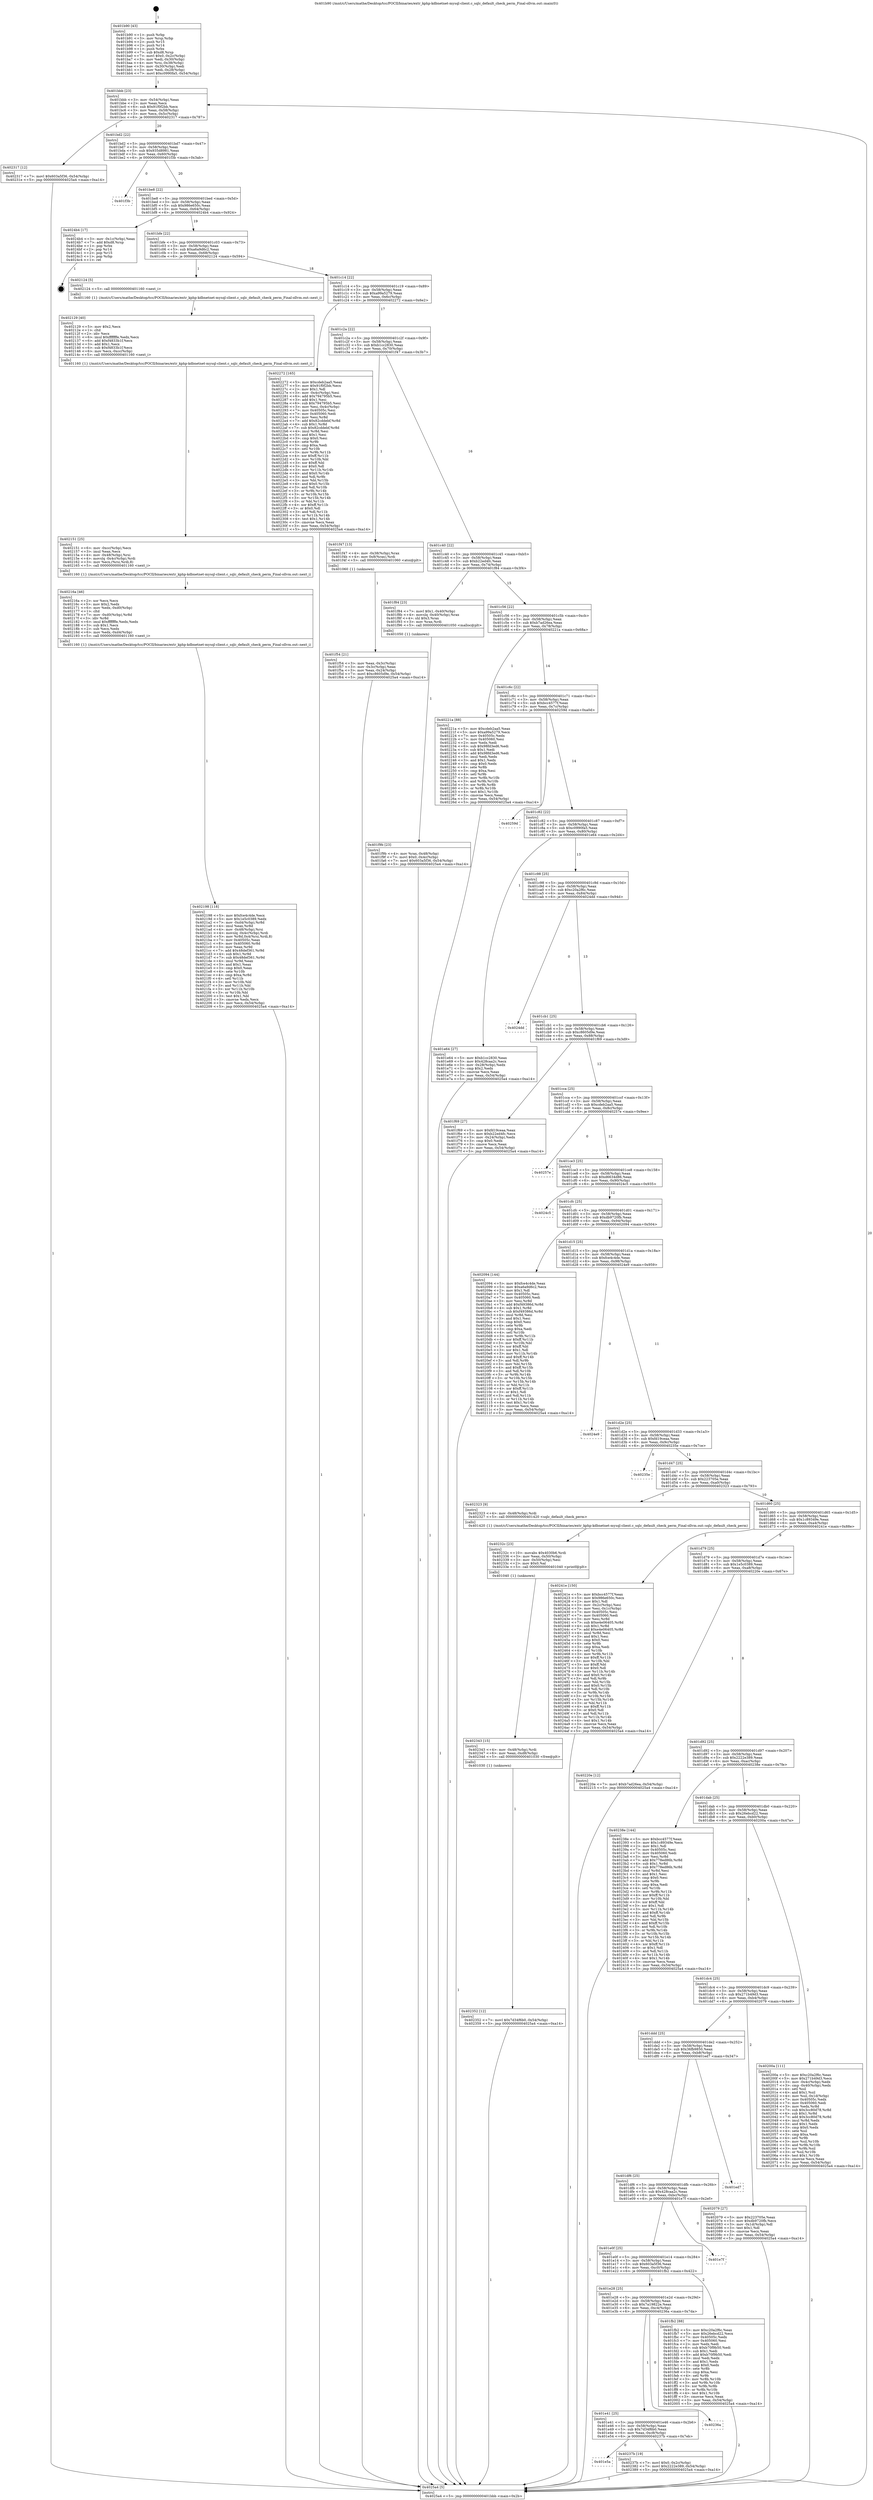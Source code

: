 digraph "0x401b90" {
  label = "0x401b90 (/mnt/c/Users/mathe/Desktop/tcc/POCII/binaries/extr_kphp-kdbnetnet-mysql-client.c_sqlc_default_check_perm_Final-ollvm.out::main(0))"
  labelloc = "t"
  node[shape=record]

  Entry [label="",width=0.3,height=0.3,shape=circle,fillcolor=black,style=filled]
  "0x401bbb" [label="{
     0x401bbb [23]\l
     | [instrs]\l
     &nbsp;&nbsp;0x401bbb \<+3\>: mov -0x54(%rbp),%eax\l
     &nbsp;&nbsp;0x401bbe \<+2\>: mov %eax,%ecx\l
     &nbsp;&nbsp;0x401bc0 \<+6\>: sub $0x91f0f2bb,%ecx\l
     &nbsp;&nbsp;0x401bc6 \<+3\>: mov %eax,-0x58(%rbp)\l
     &nbsp;&nbsp;0x401bc9 \<+3\>: mov %ecx,-0x5c(%rbp)\l
     &nbsp;&nbsp;0x401bcc \<+6\>: je 0000000000402317 \<main+0x787\>\l
  }"]
  "0x402317" [label="{
     0x402317 [12]\l
     | [instrs]\l
     &nbsp;&nbsp;0x402317 \<+7\>: movl $0x603a5f36,-0x54(%rbp)\l
     &nbsp;&nbsp;0x40231e \<+5\>: jmp 00000000004025a4 \<main+0xa14\>\l
  }"]
  "0x401bd2" [label="{
     0x401bd2 [22]\l
     | [instrs]\l
     &nbsp;&nbsp;0x401bd2 \<+5\>: jmp 0000000000401bd7 \<main+0x47\>\l
     &nbsp;&nbsp;0x401bd7 \<+3\>: mov -0x58(%rbp),%eax\l
     &nbsp;&nbsp;0x401bda \<+5\>: sub $0x935d8981,%eax\l
     &nbsp;&nbsp;0x401bdf \<+3\>: mov %eax,-0x60(%rbp)\l
     &nbsp;&nbsp;0x401be2 \<+6\>: je 0000000000401f3b \<main+0x3ab\>\l
  }"]
  Exit [label="",width=0.3,height=0.3,shape=circle,fillcolor=black,style=filled,peripheries=2]
  "0x401f3b" [label="{
     0x401f3b\l
  }", style=dashed]
  "0x401be8" [label="{
     0x401be8 [22]\l
     | [instrs]\l
     &nbsp;&nbsp;0x401be8 \<+5\>: jmp 0000000000401bed \<main+0x5d\>\l
     &nbsp;&nbsp;0x401bed \<+3\>: mov -0x58(%rbp),%eax\l
     &nbsp;&nbsp;0x401bf0 \<+5\>: sub $0x986e650c,%eax\l
     &nbsp;&nbsp;0x401bf5 \<+3\>: mov %eax,-0x64(%rbp)\l
     &nbsp;&nbsp;0x401bf8 \<+6\>: je 00000000004024b4 \<main+0x924\>\l
  }"]
  "0x401e5a" [label="{
     0x401e5a\l
  }", style=dashed]
  "0x4024b4" [label="{
     0x4024b4 [17]\l
     | [instrs]\l
     &nbsp;&nbsp;0x4024b4 \<+3\>: mov -0x1c(%rbp),%eax\l
     &nbsp;&nbsp;0x4024b7 \<+7\>: add $0xd8,%rsp\l
     &nbsp;&nbsp;0x4024be \<+1\>: pop %rbx\l
     &nbsp;&nbsp;0x4024bf \<+2\>: pop %r14\l
     &nbsp;&nbsp;0x4024c1 \<+2\>: pop %r15\l
     &nbsp;&nbsp;0x4024c3 \<+1\>: pop %rbp\l
     &nbsp;&nbsp;0x4024c4 \<+1\>: ret\l
  }"]
  "0x401bfe" [label="{
     0x401bfe [22]\l
     | [instrs]\l
     &nbsp;&nbsp;0x401bfe \<+5\>: jmp 0000000000401c03 \<main+0x73\>\l
     &nbsp;&nbsp;0x401c03 \<+3\>: mov -0x58(%rbp),%eax\l
     &nbsp;&nbsp;0x401c06 \<+5\>: sub $0xa6a9d6c2,%eax\l
     &nbsp;&nbsp;0x401c0b \<+3\>: mov %eax,-0x68(%rbp)\l
     &nbsp;&nbsp;0x401c0e \<+6\>: je 0000000000402124 \<main+0x594\>\l
  }"]
  "0x40237b" [label="{
     0x40237b [19]\l
     | [instrs]\l
     &nbsp;&nbsp;0x40237b \<+7\>: movl $0x0,-0x2c(%rbp)\l
     &nbsp;&nbsp;0x402382 \<+7\>: movl $0x2222e389,-0x54(%rbp)\l
     &nbsp;&nbsp;0x402389 \<+5\>: jmp 00000000004025a4 \<main+0xa14\>\l
  }"]
  "0x402124" [label="{
     0x402124 [5]\l
     | [instrs]\l
     &nbsp;&nbsp;0x402124 \<+5\>: call 0000000000401160 \<next_i\>\l
     | [calls]\l
     &nbsp;&nbsp;0x401160 \{1\} (/mnt/c/Users/mathe/Desktop/tcc/POCII/binaries/extr_kphp-kdbnetnet-mysql-client.c_sqlc_default_check_perm_Final-ollvm.out::next_i)\l
  }"]
  "0x401c14" [label="{
     0x401c14 [22]\l
     | [instrs]\l
     &nbsp;&nbsp;0x401c14 \<+5\>: jmp 0000000000401c19 \<main+0x89\>\l
     &nbsp;&nbsp;0x401c19 \<+3\>: mov -0x58(%rbp),%eax\l
     &nbsp;&nbsp;0x401c1c \<+5\>: sub $0xa99a5279,%eax\l
     &nbsp;&nbsp;0x401c21 \<+3\>: mov %eax,-0x6c(%rbp)\l
     &nbsp;&nbsp;0x401c24 \<+6\>: je 0000000000402272 \<main+0x6e2\>\l
  }"]
  "0x401e41" [label="{
     0x401e41 [25]\l
     | [instrs]\l
     &nbsp;&nbsp;0x401e41 \<+5\>: jmp 0000000000401e46 \<main+0x2b6\>\l
     &nbsp;&nbsp;0x401e46 \<+3\>: mov -0x58(%rbp),%eax\l
     &nbsp;&nbsp;0x401e49 \<+5\>: sub $0x7d34f6b0,%eax\l
     &nbsp;&nbsp;0x401e4e \<+6\>: mov %eax,-0xc8(%rbp)\l
     &nbsp;&nbsp;0x401e54 \<+6\>: je 000000000040237b \<main+0x7eb\>\l
  }"]
  "0x402272" [label="{
     0x402272 [165]\l
     | [instrs]\l
     &nbsp;&nbsp;0x402272 \<+5\>: mov $0xcdeb2aa5,%eax\l
     &nbsp;&nbsp;0x402277 \<+5\>: mov $0x91f0f2bb,%ecx\l
     &nbsp;&nbsp;0x40227c \<+2\>: mov $0x1,%dl\l
     &nbsp;&nbsp;0x40227e \<+3\>: mov -0x4c(%rbp),%esi\l
     &nbsp;&nbsp;0x402281 \<+6\>: add $0x794795b5,%esi\l
     &nbsp;&nbsp;0x402287 \<+3\>: add $0x1,%esi\l
     &nbsp;&nbsp;0x40228a \<+6\>: sub $0x794795b5,%esi\l
     &nbsp;&nbsp;0x402290 \<+3\>: mov %esi,-0x4c(%rbp)\l
     &nbsp;&nbsp;0x402293 \<+7\>: mov 0x40505c,%esi\l
     &nbsp;&nbsp;0x40229a \<+7\>: mov 0x405060,%edi\l
     &nbsp;&nbsp;0x4022a1 \<+3\>: mov %esi,%r8d\l
     &nbsp;&nbsp;0x4022a4 \<+7\>: add $0x82cddebf,%r8d\l
     &nbsp;&nbsp;0x4022ab \<+4\>: sub $0x1,%r8d\l
     &nbsp;&nbsp;0x4022af \<+7\>: sub $0x82cddebf,%r8d\l
     &nbsp;&nbsp;0x4022b6 \<+4\>: imul %r8d,%esi\l
     &nbsp;&nbsp;0x4022ba \<+3\>: and $0x1,%esi\l
     &nbsp;&nbsp;0x4022bd \<+3\>: cmp $0x0,%esi\l
     &nbsp;&nbsp;0x4022c0 \<+4\>: sete %r9b\l
     &nbsp;&nbsp;0x4022c4 \<+3\>: cmp $0xa,%edi\l
     &nbsp;&nbsp;0x4022c7 \<+4\>: setl %r10b\l
     &nbsp;&nbsp;0x4022cb \<+3\>: mov %r9b,%r11b\l
     &nbsp;&nbsp;0x4022ce \<+4\>: xor $0xff,%r11b\l
     &nbsp;&nbsp;0x4022d2 \<+3\>: mov %r10b,%bl\l
     &nbsp;&nbsp;0x4022d5 \<+3\>: xor $0xff,%bl\l
     &nbsp;&nbsp;0x4022d8 \<+3\>: xor $0x0,%dl\l
     &nbsp;&nbsp;0x4022db \<+3\>: mov %r11b,%r14b\l
     &nbsp;&nbsp;0x4022de \<+4\>: and $0x0,%r14b\l
     &nbsp;&nbsp;0x4022e2 \<+3\>: and %dl,%r9b\l
     &nbsp;&nbsp;0x4022e5 \<+3\>: mov %bl,%r15b\l
     &nbsp;&nbsp;0x4022e8 \<+4\>: and $0x0,%r15b\l
     &nbsp;&nbsp;0x4022ec \<+3\>: and %dl,%r10b\l
     &nbsp;&nbsp;0x4022ef \<+3\>: or %r9b,%r14b\l
     &nbsp;&nbsp;0x4022f2 \<+3\>: or %r10b,%r15b\l
     &nbsp;&nbsp;0x4022f5 \<+3\>: xor %r15b,%r14b\l
     &nbsp;&nbsp;0x4022f8 \<+3\>: or %bl,%r11b\l
     &nbsp;&nbsp;0x4022fb \<+4\>: xor $0xff,%r11b\l
     &nbsp;&nbsp;0x4022ff \<+3\>: or $0x0,%dl\l
     &nbsp;&nbsp;0x402302 \<+3\>: and %dl,%r11b\l
     &nbsp;&nbsp;0x402305 \<+3\>: or %r11b,%r14b\l
     &nbsp;&nbsp;0x402308 \<+4\>: test $0x1,%r14b\l
     &nbsp;&nbsp;0x40230c \<+3\>: cmovne %ecx,%eax\l
     &nbsp;&nbsp;0x40230f \<+3\>: mov %eax,-0x54(%rbp)\l
     &nbsp;&nbsp;0x402312 \<+5\>: jmp 00000000004025a4 \<main+0xa14\>\l
  }"]
  "0x401c2a" [label="{
     0x401c2a [22]\l
     | [instrs]\l
     &nbsp;&nbsp;0x401c2a \<+5\>: jmp 0000000000401c2f \<main+0x9f\>\l
     &nbsp;&nbsp;0x401c2f \<+3\>: mov -0x58(%rbp),%eax\l
     &nbsp;&nbsp;0x401c32 \<+5\>: sub $0xb1cc2830,%eax\l
     &nbsp;&nbsp;0x401c37 \<+3\>: mov %eax,-0x70(%rbp)\l
     &nbsp;&nbsp;0x401c3a \<+6\>: je 0000000000401f47 \<main+0x3b7\>\l
  }"]
  "0x40236a" [label="{
     0x40236a\l
  }", style=dashed]
  "0x401f47" [label="{
     0x401f47 [13]\l
     | [instrs]\l
     &nbsp;&nbsp;0x401f47 \<+4\>: mov -0x38(%rbp),%rax\l
     &nbsp;&nbsp;0x401f4b \<+4\>: mov 0x8(%rax),%rdi\l
     &nbsp;&nbsp;0x401f4f \<+5\>: call 0000000000401060 \<atoi@plt\>\l
     | [calls]\l
     &nbsp;&nbsp;0x401060 \{1\} (unknown)\l
  }"]
  "0x401c40" [label="{
     0x401c40 [22]\l
     | [instrs]\l
     &nbsp;&nbsp;0x401c40 \<+5\>: jmp 0000000000401c45 \<main+0xb5\>\l
     &nbsp;&nbsp;0x401c45 \<+3\>: mov -0x58(%rbp),%eax\l
     &nbsp;&nbsp;0x401c48 \<+5\>: sub $0xb22ed4fc,%eax\l
     &nbsp;&nbsp;0x401c4d \<+3\>: mov %eax,-0x74(%rbp)\l
     &nbsp;&nbsp;0x401c50 \<+6\>: je 0000000000401f84 \<main+0x3f4\>\l
  }"]
  "0x402352" [label="{
     0x402352 [12]\l
     | [instrs]\l
     &nbsp;&nbsp;0x402352 \<+7\>: movl $0x7d34f6b0,-0x54(%rbp)\l
     &nbsp;&nbsp;0x402359 \<+5\>: jmp 00000000004025a4 \<main+0xa14\>\l
  }"]
  "0x401f84" [label="{
     0x401f84 [23]\l
     | [instrs]\l
     &nbsp;&nbsp;0x401f84 \<+7\>: movl $0x1,-0x40(%rbp)\l
     &nbsp;&nbsp;0x401f8b \<+4\>: movslq -0x40(%rbp),%rax\l
     &nbsp;&nbsp;0x401f8f \<+4\>: shl $0x3,%rax\l
     &nbsp;&nbsp;0x401f93 \<+3\>: mov %rax,%rdi\l
     &nbsp;&nbsp;0x401f96 \<+5\>: call 0000000000401050 \<malloc@plt\>\l
     | [calls]\l
     &nbsp;&nbsp;0x401050 \{1\} (unknown)\l
  }"]
  "0x401c56" [label="{
     0x401c56 [22]\l
     | [instrs]\l
     &nbsp;&nbsp;0x401c56 \<+5\>: jmp 0000000000401c5b \<main+0xcb\>\l
     &nbsp;&nbsp;0x401c5b \<+3\>: mov -0x58(%rbp),%eax\l
     &nbsp;&nbsp;0x401c5e \<+5\>: sub $0xb7ad26ea,%eax\l
     &nbsp;&nbsp;0x401c63 \<+3\>: mov %eax,-0x78(%rbp)\l
     &nbsp;&nbsp;0x401c66 \<+6\>: je 000000000040221a \<main+0x68a\>\l
  }"]
  "0x402343" [label="{
     0x402343 [15]\l
     | [instrs]\l
     &nbsp;&nbsp;0x402343 \<+4\>: mov -0x48(%rbp),%rdi\l
     &nbsp;&nbsp;0x402347 \<+6\>: mov %eax,-0xd8(%rbp)\l
     &nbsp;&nbsp;0x40234d \<+5\>: call 0000000000401030 \<free@plt\>\l
     | [calls]\l
     &nbsp;&nbsp;0x401030 \{1\} (unknown)\l
  }"]
  "0x40221a" [label="{
     0x40221a [88]\l
     | [instrs]\l
     &nbsp;&nbsp;0x40221a \<+5\>: mov $0xcdeb2aa5,%eax\l
     &nbsp;&nbsp;0x40221f \<+5\>: mov $0xa99a5279,%ecx\l
     &nbsp;&nbsp;0x402224 \<+7\>: mov 0x40505c,%edx\l
     &nbsp;&nbsp;0x40222b \<+7\>: mov 0x405060,%esi\l
     &nbsp;&nbsp;0x402232 \<+2\>: mov %edx,%edi\l
     &nbsp;&nbsp;0x402234 \<+6\>: sub $0x98fd3ed6,%edi\l
     &nbsp;&nbsp;0x40223a \<+3\>: sub $0x1,%edi\l
     &nbsp;&nbsp;0x40223d \<+6\>: add $0x98fd3ed6,%edi\l
     &nbsp;&nbsp;0x402243 \<+3\>: imul %edi,%edx\l
     &nbsp;&nbsp;0x402246 \<+3\>: and $0x1,%edx\l
     &nbsp;&nbsp;0x402249 \<+3\>: cmp $0x0,%edx\l
     &nbsp;&nbsp;0x40224c \<+4\>: sete %r8b\l
     &nbsp;&nbsp;0x402250 \<+3\>: cmp $0xa,%esi\l
     &nbsp;&nbsp;0x402253 \<+4\>: setl %r9b\l
     &nbsp;&nbsp;0x402257 \<+3\>: mov %r8b,%r10b\l
     &nbsp;&nbsp;0x40225a \<+3\>: and %r9b,%r10b\l
     &nbsp;&nbsp;0x40225d \<+3\>: xor %r9b,%r8b\l
     &nbsp;&nbsp;0x402260 \<+3\>: or %r8b,%r10b\l
     &nbsp;&nbsp;0x402263 \<+4\>: test $0x1,%r10b\l
     &nbsp;&nbsp;0x402267 \<+3\>: cmovne %ecx,%eax\l
     &nbsp;&nbsp;0x40226a \<+3\>: mov %eax,-0x54(%rbp)\l
     &nbsp;&nbsp;0x40226d \<+5\>: jmp 00000000004025a4 \<main+0xa14\>\l
  }"]
  "0x401c6c" [label="{
     0x401c6c [22]\l
     | [instrs]\l
     &nbsp;&nbsp;0x401c6c \<+5\>: jmp 0000000000401c71 \<main+0xe1\>\l
     &nbsp;&nbsp;0x401c71 \<+3\>: mov -0x58(%rbp),%eax\l
     &nbsp;&nbsp;0x401c74 \<+5\>: sub $0xbcc4577f,%eax\l
     &nbsp;&nbsp;0x401c79 \<+3\>: mov %eax,-0x7c(%rbp)\l
     &nbsp;&nbsp;0x401c7c \<+6\>: je 000000000040259d \<main+0xa0d\>\l
  }"]
  "0x40232c" [label="{
     0x40232c [23]\l
     | [instrs]\l
     &nbsp;&nbsp;0x40232c \<+10\>: movabs $0x4030b6,%rdi\l
     &nbsp;&nbsp;0x402336 \<+3\>: mov %eax,-0x50(%rbp)\l
     &nbsp;&nbsp;0x402339 \<+3\>: mov -0x50(%rbp),%esi\l
     &nbsp;&nbsp;0x40233c \<+2\>: mov $0x0,%al\l
     &nbsp;&nbsp;0x40233e \<+5\>: call 0000000000401040 \<printf@plt\>\l
     | [calls]\l
     &nbsp;&nbsp;0x401040 \{1\} (unknown)\l
  }"]
  "0x40259d" [label="{
     0x40259d\l
  }", style=dashed]
  "0x401c82" [label="{
     0x401c82 [22]\l
     | [instrs]\l
     &nbsp;&nbsp;0x401c82 \<+5\>: jmp 0000000000401c87 \<main+0xf7\>\l
     &nbsp;&nbsp;0x401c87 \<+3\>: mov -0x58(%rbp),%eax\l
     &nbsp;&nbsp;0x401c8a \<+5\>: sub $0xc0990fa5,%eax\l
     &nbsp;&nbsp;0x401c8f \<+3\>: mov %eax,-0x80(%rbp)\l
     &nbsp;&nbsp;0x401c92 \<+6\>: je 0000000000401e64 \<main+0x2d4\>\l
  }"]
  "0x402198" [label="{
     0x402198 [118]\l
     | [instrs]\l
     &nbsp;&nbsp;0x402198 \<+5\>: mov $0xfce4c4de,%ecx\l
     &nbsp;&nbsp;0x40219d \<+5\>: mov $0x1e5c0389,%edx\l
     &nbsp;&nbsp;0x4021a2 \<+7\>: mov -0xd4(%rbp),%r8d\l
     &nbsp;&nbsp;0x4021a9 \<+4\>: imul %eax,%r8d\l
     &nbsp;&nbsp;0x4021ad \<+4\>: mov -0x48(%rbp),%rsi\l
     &nbsp;&nbsp;0x4021b1 \<+4\>: movslq -0x4c(%rbp),%rdi\l
     &nbsp;&nbsp;0x4021b5 \<+5\>: mov %r8d,0x4(%rsi,%rdi,8)\l
     &nbsp;&nbsp;0x4021ba \<+7\>: mov 0x40505c,%eax\l
     &nbsp;&nbsp;0x4021c1 \<+8\>: mov 0x405060,%r8d\l
     &nbsp;&nbsp;0x4021c9 \<+3\>: mov %eax,%r9d\l
     &nbsp;&nbsp;0x4021cc \<+7\>: add $0x48def361,%r9d\l
     &nbsp;&nbsp;0x4021d3 \<+4\>: sub $0x1,%r9d\l
     &nbsp;&nbsp;0x4021d7 \<+7\>: sub $0x48def361,%r9d\l
     &nbsp;&nbsp;0x4021de \<+4\>: imul %r9d,%eax\l
     &nbsp;&nbsp;0x4021e2 \<+3\>: and $0x1,%eax\l
     &nbsp;&nbsp;0x4021e5 \<+3\>: cmp $0x0,%eax\l
     &nbsp;&nbsp;0x4021e8 \<+4\>: sete %r10b\l
     &nbsp;&nbsp;0x4021ec \<+4\>: cmp $0xa,%r8d\l
     &nbsp;&nbsp;0x4021f0 \<+4\>: setl %r11b\l
     &nbsp;&nbsp;0x4021f4 \<+3\>: mov %r10b,%bl\l
     &nbsp;&nbsp;0x4021f7 \<+3\>: and %r11b,%bl\l
     &nbsp;&nbsp;0x4021fa \<+3\>: xor %r11b,%r10b\l
     &nbsp;&nbsp;0x4021fd \<+3\>: or %r10b,%bl\l
     &nbsp;&nbsp;0x402200 \<+3\>: test $0x1,%bl\l
     &nbsp;&nbsp;0x402203 \<+3\>: cmovne %edx,%ecx\l
     &nbsp;&nbsp;0x402206 \<+3\>: mov %ecx,-0x54(%rbp)\l
     &nbsp;&nbsp;0x402209 \<+5\>: jmp 00000000004025a4 \<main+0xa14\>\l
  }"]
  "0x401e64" [label="{
     0x401e64 [27]\l
     | [instrs]\l
     &nbsp;&nbsp;0x401e64 \<+5\>: mov $0xb1cc2830,%eax\l
     &nbsp;&nbsp;0x401e69 \<+5\>: mov $0x428caa2c,%ecx\l
     &nbsp;&nbsp;0x401e6e \<+3\>: mov -0x28(%rbp),%edx\l
     &nbsp;&nbsp;0x401e71 \<+3\>: cmp $0x2,%edx\l
     &nbsp;&nbsp;0x401e74 \<+3\>: cmovne %ecx,%eax\l
     &nbsp;&nbsp;0x401e77 \<+3\>: mov %eax,-0x54(%rbp)\l
     &nbsp;&nbsp;0x401e7a \<+5\>: jmp 00000000004025a4 \<main+0xa14\>\l
  }"]
  "0x401c98" [label="{
     0x401c98 [25]\l
     | [instrs]\l
     &nbsp;&nbsp;0x401c98 \<+5\>: jmp 0000000000401c9d \<main+0x10d\>\l
     &nbsp;&nbsp;0x401c9d \<+3\>: mov -0x58(%rbp),%eax\l
     &nbsp;&nbsp;0x401ca0 \<+5\>: sub $0xc20a2f6c,%eax\l
     &nbsp;&nbsp;0x401ca5 \<+6\>: mov %eax,-0x84(%rbp)\l
     &nbsp;&nbsp;0x401cab \<+6\>: je 00000000004024dd \<main+0x94d\>\l
  }"]
  "0x4025a4" [label="{
     0x4025a4 [5]\l
     | [instrs]\l
     &nbsp;&nbsp;0x4025a4 \<+5\>: jmp 0000000000401bbb \<main+0x2b\>\l
  }"]
  "0x401b90" [label="{
     0x401b90 [43]\l
     | [instrs]\l
     &nbsp;&nbsp;0x401b90 \<+1\>: push %rbp\l
     &nbsp;&nbsp;0x401b91 \<+3\>: mov %rsp,%rbp\l
     &nbsp;&nbsp;0x401b94 \<+2\>: push %r15\l
     &nbsp;&nbsp;0x401b96 \<+2\>: push %r14\l
     &nbsp;&nbsp;0x401b98 \<+1\>: push %rbx\l
     &nbsp;&nbsp;0x401b99 \<+7\>: sub $0xd8,%rsp\l
     &nbsp;&nbsp;0x401ba0 \<+7\>: movl $0x0,-0x2c(%rbp)\l
     &nbsp;&nbsp;0x401ba7 \<+3\>: mov %edi,-0x30(%rbp)\l
     &nbsp;&nbsp;0x401baa \<+4\>: mov %rsi,-0x38(%rbp)\l
     &nbsp;&nbsp;0x401bae \<+3\>: mov -0x30(%rbp),%edi\l
     &nbsp;&nbsp;0x401bb1 \<+3\>: mov %edi,-0x28(%rbp)\l
     &nbsp;&nbsp;0x401bb4 \<+7\>: movl $0xc0990fa5,-0x54(%rbp)\l
  }"]
  "0x401f54" [label="{
     0x401f54 [21]\l
     | [instrs]\l
     &nbsp;&nbsp;0x401f54 \<+3\>: mov %eax,-0x3c(%rbp)\l
     &nbsp;&nbsp;0x401f57 \<+3\>: mov -0x3c(%rbp),%eax\l
     &nbsp;&nbsp;0x401f5a \<+3\>: mov %eax,-0x24(%rbp)\l
     &nbsp;&nbsp;0x401f5d \<+7\>: movl $0xc8605d9e,-0x54(%rbp)\l
     &nbsp;&nbsp;0x401f64 \<+5\>: jmp 00000000004025a4 \<main+0xa14\>\l
  }"]
  "0x40216a" [label="{
     0x40216a [46]\l
     | [instrs]\l
     &nbsp;&nbsp;0x40216a \<+2\>: xor %ecx,%ecx\l
     &nbsp;&nbsp;0x40216c \<+5\>: mov $0x2,%edx\l
     &nbsp;&nbsp;0x402171 \<+6\>: mov %edx,-0xd0(%rbp)\l
     &nbsp;&nbsp;0x402177 \<+1\>: cltd\l
     &nbsp;&nbsp;0x402178 \<+7\>: mov -0xd0(%rbp),%r8d\l
     &nbsp;&nbsp;0x40217f \<+3\>: idiv %r8d\l
     &nbsp;&nbsp;0x402182 \<+6\>: imul $0xfffffffe,%edx,%edx\l
     &nbsp;&nbsp;0x402188 \<+3\>: sub $0x1,%ecx\l
     &nbsp;&nbsp;0x40218b \<+2\>: sub %ecx,%edx\l
     &nbsp;&nbsp;0x40218d \<+6\>: mov %edx,-0xd4(%rbp)\l
     &nbsp;&nbsp;0x402193 \<+5\>: call 0000000000401160 \<next_i\>\l
     | [calls]\l
     &nbsp;&nbsp;0x401160 \{1\} (/mnt/c/Users/mathe/Desktop/tcc/POCII/binaries/extr_kphp-kdbnetnet-mysql-client.c_sqlc_default_check_perm_Final-ollvm.out::next_i)\l
  }"]
  "0x4024dd" [label="{
     0x4024dd\l
  }", style=dashed]
  "0x401cb1" [label="{
     0x401cb1 [25]\l
     | [instrs]\l
     &nbsp;&nbsp;0x401cb1 \<+5\>: jmp 0000000000401cb6 \<main+0x126\>\l
     &nbsp;&nbsp;0x401cb6 \<+3\>: mov -0x58(%rbp),%eax\l
     &nbsp;&nbsp;0x401cb9 \<+5\>: sub $0xc8605d9e,%eax\l
     &nbsp;&nbsp;0x401cbe \<+6\>: mov %eax,-0x88(%rbp)\l
     &nbsp;&nbsp;0x401cc4 \<+6\>: je 0000000000401f69 \<main+0x3d9\>\l
  }"]
  "0x402151" [label="{
     0x402151 [25]\l
     | [instrs]\l
     &nbsp;&nbsp;0x402151 \<+6\>: mov -0xcc(%rbp),%ecx\l
     &nbsp;&nbsp;0x402157 \<+3\>: imul %eax,%ecx\l
     &nbsp;&nbsp;0x40215a \<+4\>: mov -0x48(%rbp),%rsi\l
     &nbsp;&nbsp;0x40215e \<+4\>: movslq -0x4c(%rbp),%rdi\l
     &nbsp;&nbsp;0x402162 \<+3\>: mov %ecx,(%rsi,%rdi,8)\l
     &nbsp;&nbsp;0x402165 \<+5\>: call 0000000000401160 \<next_i\>\l
     | [calls]\l
     &nbsp;&nbsp;0x401160 \{1\} (/mnt/c/Users/mathe/Desktop/tcc/POCII/binaries/extr_kphp-kdbnetnet-mysql-client.c_sqlc_default_check_perm_Final-ollvm.out::next_i)\l
  }"]
  "0x401f69" [label="{
     0x401f69 [27]\l
     | [instrs]\l
     &nbsp;&nbsp;0x401f69 \<+5\>: mov $0xfd19ceaa,%eax\l
     &nbsp;&nbsp;0x401f6e \<+5\>: mov $0xb22ed4fc,%ecx\l
     &nbsp;&nbsp;0x401f73 \<+3\>: mov -0x24(%rbp),%edx\l
     &nbsp;&nbsp;0x401f76 \<+3\>: cmp $0x0,%edx\l
     &nbsp;&nbsp;0x401f79 \<+3\>: cmove %ecx,%eax\l
     &nbsp;&nbsp;0x401f7c \<+3\>: mov %eax,-0x54(%rbp)\l
     &nbsp;&nbsp;0x401f7f \<+5\>: jmp 00000000004025a4 \<main+0xa14\>\l
  }"]
  "0x401cca" [label="{
     0x401cca [25]\l
     | [instrs]\l
     &nbsp;&nbsp;0x401cca \<+5\>: jmp 0000000000401ccf \<main+0x13f\>\l
     &nbsp;&nbsp;0x401ccf \<+3\>: mov -0x58(%rbp),%eax\l
     &nbsp;&nbsp;0x401cd2 \<+5\>: sub $0xcdeb2aa5,%eax\l
     &nbsp;&nbsp;0x401cd7 \<+6\>: mov %eax,-0x8c(%rbp)\l
     &nbsp;&nbsp;0x401cdd \<+6\>: je 000000000040257e \<main+0x9ee\>\l
  }"]
  "0x401f9b" [label="{
     0x401f9b [23]\l
     | [instrs]\l
     &nbsp;&nbsp;0x401f9b \<+4\>: mov %rax,-0x48(%rbp)\l
     &nbsp;&nbsp;0x401f9f \<+7\>: movl $0x0,-0x4c(%rbp)\l
     &nbsp;&nbsp;0x401fa6 \<+7\>: movl $0x603a5f36,-0x54(%rbp)\l
     &nbsp;&nbsp;0x401fad \<+5\>: jmp 00000000004025a4 \<main+0xa14\>\l
  }"]
  "0x402129" [label="{
     0x402129 [40]\l
     | [instrs]\l
     &nbsp;&nbsp;0x402129 \<+5\>: mov $0x2,%ecx\l
     &nbsp;&nbsp;0x40212e \<+1\>: cltd\l
     &nbsp;&nbsp;0x40212f \<+2\>: idiv %ecx\l
     &nbsp;&nbsp;0x402131 \<+6\>: imul $0xfffffffe,%edx,%ecx\l
     &nbsp;&nbsp;0x402137 \<+6\>: add $0xf4833b1f,%ecx\l
     &nbsp;&nbsp;0x40213d \<+3\>: add $0x1,%ecx\l
     &nbsp;&nbsp;0x402140 \<+6\>: sub $0xf4833b1f,%ecx\l
     &nbsp;&nbsp;0x402146 \<+6\>: mov %ecx,-0xcc(%rbp)\l
     &nbsp;&nbsp;0x40214c \<+5\>: call 0000000000401160 \<next_i\>\l
     | [calls]\l
     &nbsp;&nbsp;0x401160 \{1\} (/mnt/c/Users/mathe/Desktop/tcc/POCII/binaries/extr_kphp-kdbnetnet-mysql-client.c_sqlc_default_check_perm_Final-ollvm.out::next_i)\l
  }"]
  "0x40257e" [label="{
     0x40257e\l
  }", style=dashed]
  "0x401ce3" [label="{
     0x401ce3 [25]\l
     | [instrs]\l
     &nbsp;&nbsp;0x401ce3 \<+5\>: jmp 0000000000401ce8 \<main+0x158\>\l
     &nbsp;&nbsp;0x401ce8 \<+3\>: mov -0x58(%rbp),%eax\l
     &nbsp;&nbsp;0x401ceb \<+5\>: sub $0xd6634d86,%eax\l
     &nbsp;&nbsp;0x401cf0 \<+6\>: mov %eax,-0x90(%rbp)\l
     &nbsp;&nbsp;0x401cf6 \<+6\>: je 00000000004024c5 \<main+0x935\>\l
  }"]
  "0x401e28" [label="{
     0x401e28 [25]\l
     | [instrs]\l
     &nbsp;&nbsp;0x401e28 \<+5\>: jmp 0000000000401e2d \<main+0x29d\>\l
     &nbsp;&nbsp;0x401e2d \<+3\>: mov -0x58(%rbp),%eax\l
     &nbsp;&nbsp;0x401e30 \<+5\>: sub $0x7a19822e,%eax\l
     &nbsp;&nbsp;0x401e35 \<+6\>: mov %eax,-0xc4(%rbp)\l
     &nbsp;&nbsp;0x401e3b \<+6\>: je 000000000040236a \<main+0x7da\>\l
  }"]
  "0x4024c5" [label="{
     0x4024c5\l
  }", style=dashed]
  "0x401cfc" [label="{
     0x401cfc [25]\l
     | [instrs]\l
     &nbsp;&nbsp;0x401cfc \<+5\>: jmp 0000000000401d01 \<main+0x171\>\l
     &nbsp;&nbsp;0x401d01 \<+3\>: mov -0x58(%rbp),%eax\l
     &nbsp;&nbsp;0x401d04 \<+5\>: sub $0xdb9720fb,%eax\l
     &nbsp;&nbsp;0x401d09 \<+6\>: mov %eax,-0x94(%rbp)\l
     &nbsp;&nbsp;0x401d0f \<+6\>: je 0000000000402094 \<main+0x504\>\l
  }"]
  "0x401fb2" [label="{
     0x401fb2 [88]\l
     | [instrs]\l
     &nbsp;&nbsp;0x401fb2 \<+5\>: mov $0xc20a2f6c,%eax\l
     &nbsp;&nbsp;0x401fb7 \<+5\>: mov $0x26ebcd22,%ecx\l
     &nbsp;&nbsp;0x401fbc \<+7\>: mov 0x40505c,%edx\l
     &nbsp;&nbsp;0x401fc3 \<+7\>: mov 0x405060,%esi\l
     &nbsp;&nbsp;0x401fca \<+2\>: mov %edx,%edi\l
     &nbsp;&nbsp;0x401fcc \<+6\>: sub $0xb70f9b50,%edi\l
     &nbsp;&nbsp;0x401fd2 \<+3\>: sub $0x1,%edi\l
     &nbsp;&nbsp;0x401fd5 \<+6\>: add $0xb70f9b50,%edi\l
     &nbsp;&nbsp;0x401fdb \<+3\>: imul %edi,%edx\l
     &nbsp;&nbsp;0x401fde \<+3\>: and $0x1,%edx\l
     &nbsp;&nbsp;0x401fe1 \<+3\>: cmp $0x0,%edx\l
     &nbsp;&nbsp;0x401fe4 \<+4\>: sete %r8b\l
     &nbsp;&nbsp;0x401fe8 \<+3\>: cmp $0xa,%esi\l
     &nbsp;&nbsp;0x401feb \<+4\>: setl %r9b\l
     &nbsp;&nbsp;0x401fef \<+3\>: mov %r8b,%r10b\l
     &nbsp;&nbsp;0x401ff2 \<+3\>: and %r9b,%r10b\l
     &nbsp;&nbsp;0x401ff5 \<+3\>: xor %r9b,%r8b\l
     &nbsp;&nbsp;0x401ff8 \<+3\>: or %r8b,%r10b\l
     &nbsp;&nbsp;0x401ffb \<+4\>: test $0x1,%r10b\l
     &nbsp;&nbsp;0x401fff \<+3\>: cmovne %ecx,%eax\l
     &nbsp;&nbsp;0x402002 \<+3\>: mov %eax,-0x54(%rbp)\l
     &nbsp;&nbsp;0x402005 \<+5\>: jmp 00000000004025a4 \<main+0xa14\>\l
  }"]
  "0x402094" [label="{
     0x402094 [144]\l
     | [instrs]\l
     &nbsp;&nbsp;0x402094 \<+5\>: mov $0xfce4c4de,%eax\l
     &nbsp;&nbsp;0x402099 \<+5\>: mov $0xa6a9d6c2,%ecx\l
     &nbsp;&nbsp;0x40209e \<+2\>: mov $0x1,%dl\l
     &nbsp;&nbsp;0x4020a0 \<+7\>: mov 0x40505c,%esi\l
     &nbsp;&nbsp;0x4020a7 \<+7\>: mov 0x405060,%edi\l
     &nbsp;&nbsp;0x4020ae \<+3\>: mov %esi,%r8d\l
     &nbsp;&nbsp;0x4020b1 \<+7\>: add $0xf49386d,%r8d\l
     &nbsp;&nbsp;0x4020b8 \<+4\>: sub $0x1,%r8d\l
     &nbsp;&nbsp;0x4020bc \<+7\>: sub $0xf49386d,%r8d\l
     &nbsp;&nbsp;0x4020c3 \<+4\>: imul %r8d,%esi\l
     &nbsp;&nbsp;0x4020c7 \<+3\>: and $0x1,%esi\l
     &nbsp;&nbsp;0x4020ca \<+3\>: cmp $0x0,%esi\l
     &nbsp;&nbsp;0x4020cd \<+4\>: sete %r9b\l
     &nbsp;&nbsp;0x4020d1 \<+3\>: cmp $0xa,%edi\l
     &nbsp;&nbsp;0x4020d4 \<+4\>: setl %r10b\l
     &nbsp;&nbsp;0x4020d8 \<+3\>: mov %r9b,%r11b\l
     &nbsp;&nbsp;0x4020db \<+4\>: xor $0xff,%r11b\l
     &nbsp;&nbsp;0x4020df \<+3\>: mov %r10b,%bl\l
     &nbsp;&nbsp;0x4020e2 \<+3\>: xor $0xff,%bl\l
     &nbsp;&nbsp;0x4020e5 \<+3\>: xor $0x1,%dl\l
     &nbsp;&nbsp;0x4020e8 \<+3\>: mov %r11b,%r14b\l
     &nbsp;&nbsp;0x4020eb \<+4\>: and $0xff,%r14b\l
     &nbsp;&nbsp;0x4020ef \<+3\>: and %dl,%r9b\l
     &nbsp;&nbsp;0x4020f2 \<+3\>: mov %bl,%r15b\l
     &nbsp;&nbsp;0x4020f5 \<+4\>: and $0xff,%r15b\l
     &nbsp;&nbsp;0x4020f9 \<+3\>: and %dl,%r10b\l
     &nbsp;&nbsp;0x4020fc \<+3\>: or %r9b,%r14b\l
     &nbsp;&nbsp;0x4020ff \<+3\>: or %r10b,%r15b\l
     &nbsp;&nbsp;0x402102 \<+3\>: xor %r15b,%r14b\l
     &nbsp;&nbsp;0x402105 \<+3\>: or %bl,%r11b\l
     &nbsp;&nbsp;0x402108 \<+4\>: xor $0xff,%r11b\l
     &nbsp;&nbsp;0x40210c \<+3\>: or $0x1,%dl\l
     &nbsp;&nbsp;0x40210f \<+3\>: and %dl,%r11b\l
     &nbsp;&nbsp;0x402112 \<+3\>: or %r11b,%r14b\l
     &nbsp;&nbsp;0x402115 \<+4\>: test $0x1,%r14b\l
     &nbsp;&nbsp;0x402119 \<+3\>: cmovne %ecx,%eax\l
     &nbsp;&nbsp;0x40211c \<+3\>: mov %eax,-0x54(%rbp)\l
     &nbsp;&nbsp;0x40211f \<+5\>: jmp 00000000004025a4 \<main+0xa14\>\l
  }"]
  "0x401d15" [label="{
     0x401d15 [25]\l
     | [instrs]\l
     &nbsp;&nbsp;0x401d15 \<+5\>: jmp 0000000000401d1a \<main+0x18a\>\l
     &nbsp;&nbsp;0x401d1a \<+3\>: mov -0x58(%rbp),%eax\l
     &nbsp;&nbsp;0x401d1d \<+5\>: sub $0xfce4c4de,%eax\l
     &nbsp;&nbsp;0x401d22 \<+6\>: mov %eax,-0x98(%rbp)\l
     &nbsp;&nbsp;0x401d28 \<+6\>: je 00000000004024e9 \<main+0x959\>\l
  }"]
  "0x401e0f" [label="{
     0x401e0f [25]\l
     | [instrs]\l
     &nbsp;&nbsp;0x401e0f \<+5\>: jmp 0000000000401e14 \<main+0x284\>\l
     &nbsp;&nbsp;0x401e14 \<+3\>: mov -0x58(%rbp),%eax\l
     &nbsp;&nbsp;0x401e17 \<+5\>: sub $0x603a5f36,%eax\l
     &nbsp;&nbsp;0x401e1c \<+6\>: mov %eax,-0xc0(%rbp)\l
     &nbsp;&nbsp;0x401e22 \<+6\>: je 0000000000401fb2 \<main+0x422\>\l
  }"]
  "0x4024e9" [label="{
     0x4024e9\l
  }", style=dashed]
  "0x401d2e" [label="{
     0x401d2e [25]\l
     | [instrs]\l
     &nbsp;&nbsp;0x401d2e \<+5\>: jmp 0000000000401d33 \<main+0x1a3\>\l
     &nbsp;&nbsp;0x401d33 \<+3\>: mov -0x58(%rbp),%eax\l
     &nbsp;&nbsp;0x401d36 \<+5\>: sub $0xfd19ceaa,%eax\l
     &nbsp;&nbsp;0x401d3b \<+6\>: mov %eax,-0x9c(%rbp)\l
     &nbsp;&nbsp;0x401d41 \<+6\>: je 000000000040235e \<main+0x7ce\>\l
  }"]
  "0x401e7f" [label="{
     0x401e7f\l
  }", style=dashed]
  "0x40235e" [label="{
     0x40235e\l
  }", style=dashed]
  "0x401d47" [label="{
     0x401d47 [25]\l
     | [instrs]\l
     &nbsp;&nbsp;0x401d47 \<+5\>: jmp 0000000000401d4c \<main+0x1bc\>\l
     &nbsp;&nbsp;0x401d4c \<+3\>: mov -0x58(%rbp),%eax\l
     &nbsp;&nbsp;0x401d4f \<+5\>: sub $0x223705e,%eax\l
     &nbsp;&nbsp;0x401d54 \<+6\>: mov %eax,-0xa0(%rbp)\l
     &nbsp;&nbsp;0x401d5a \<+6\>: je 0000000000402323 \<main+0x793\>\l
  }"]
  "0x401df6" [label="{
     0x401df6 [25]\l
     | [instrs]\l
     &nbsp;&nbsp;0x401df6 \<+5\>: jmp 0000000000401dfb \<main+0x26b\>\l
     &nbsp;&nbsp;0x401dfb \<+3\>: mov -0x58(%rbp),%eax\l
     &nbsp;&nbsp;0x401dfe \<+5\>: sub $0x428caa2c,%eax\l
     &nbsp;&nbsp;0x401e03 \<+6\>: mov %eax,-0xbc(%rbp)\l
     &nbsp;&nbsp;0x401e09 \<+6\>: je 0000000000401e7f \<main+0x2ef\>\l
  }"]
  "0x402323" [label="{
     0x402323 [9]\l
     | [instrs]\l
     &nbsp;&nbsp;0x402323 \<+4\>: mov -0x48(%rbp),%rdi\l
     &nbsp;&nbsp;0x402327 \<+5\>: call 0000000000401420 \<sqlc_default_check_perm\>\l
     | [calls]\l
     &nbsp;&nbsp;0x401420 \{1\} (/mnt/c/Users/mathe/Desktop/tcc/POCII/binaries/extr_kphp-kdbnetnet-mysql-client.c_sqlc_default_check_perm_Final-ollvm.out::sqlc_default_check_perm)\l
  }"]
  "0x401d60" [label="{
     0x401d60 [25]\l
     | [instrs]\l
     &nbsp;&nbsp;0x401d60 \<+5\>: jmp 0000000000401d65 \<main+0x1d5\>\l
     &nbsp;&nbsp;0x401d65 \<+3\>: mov -0x58(%rbp),%eax\l
     &nbsp;&nbsp;0x401d68 \<+5\>: sub $0x1c89349e,%eax\l
     &nbsp;&nbsp;0x401d6d \<+6\>: mov %eax,-0xa4(%rbp)\l
     &nbsp;&nbsp;0x401d73 \<+6\>: je 000000000040241e \<main+0x88e\>\l
  }"]
  "0x401ed7" [label="{
     0x401ed7\l
  }", style=dashed]
  "0x40241e" [label="{
     0x40241e [150]\l
     | [instrs]\l
     &nbsp;&nbsp;0x40241e \<+5\>: mov $0xbcc4577f,%eax\l
     &nbsp;&nbsp;0x402423 \<+5\>: mov $0x986e650c,%ecx\l
     &nbsp;&nbsp;0x402428 \<+2\>: mov $0x1,%dl\l
     &nbsp;&nbsp;0x40242a \<+3\>: mov -0x2c(%rbp),%esi\l
     &nbsp;&nbsp;0x40242d \<+3\>: mov %esi,-0x1c(%rbp)\l
     &nbsp;&nbsp;0x402430 \<+7\>: mov 0x40505c,%esi\l
     &nbsp;&nbsp;0x402437 \<+7\>: mov 0x405060,%edi\l
     &nbsp;&nbsp;0x40243e \<+3\>: mov %esi,%r8d\l
     &nbsp;&nbsp;0x402441 \<+7\>: sub $0xe4e06405,%r8d\l
     &nbsp;&nbsp;0x402448 \<+4\>: sub $0x1,%r8d\l
     &nbsp;&nbsp;0x40244c \<+7\>: add $0xe4e06405,%r8d\l
     &nbsp;&nbsp;0x402453 \<+4\>: imul %r8d,%esi\l
     &nbsp;&nbsp;0x402457 \<+3\>: and $0x1,%esi\l
     &nbsp;&nbsp;0x40245a \<+3\>: cmp $0x0,%esi\l
     &nbsp;&nbsp;0x40245d \<+4\>: sete %r9b\l
     &nbsp;&nbsp;0x402461 \<+3\>: cmp $0xa,%edi\l
     &nbsp;&nbsp;0x402464 \<+4\>: setl %r10b\l
     &nbsp;&nbsp;0x402468 \<+3\>: mov %r9b,%r11b\l
     &nbsp;&nbsp;0x40246b \<+4\>: xor $0xff,%r11b\l
     &nbsp;&nbsp;0x40246f \<+3\>: mov %r10b,%bl\l
     &nbsp;&nbsp;0x402472 \<+3\>: xor $0xff,%bl\l
     &nbsp;&nbsp;0x402475 \<+3\>: xor $0x0,%dl\l
     &nbsp;&nbsp;0x402478 \<+3\>: mov %r11b,%r14b\l
     &nbsp;&nbsp;0x40247b \<+4\>: and $0x0,%r14b\l
     &nbsp;&nbsp;0x40247f \<+3\>: and %dl,%r9b\l
     &nbsp;&nbsp;0x402482 \<+3\>: mov %bl,%r15b\l
     &nbsp;&nbsp;0x402485 \<+4\>: and $0x0,%r15b\l
     &nbsp;&nbsp;0x402489 \<+3\>: and %dl,%r10b\l
     &nbsp;&nbsp;0x40248c \<+3\>: or %r9b,%r14b\l
     &nbsp;&nbsp;0x40248f \<+3\>: or %r10b,%r15b\l
     &nbsp;&nbsp;0x402492 \<+3\>: xor %r15b,%r14b\l
     &nbsp;&nbsp;0x402495 \<+3\>: or %bl,%r11b\l
     &nbsp;&nbsp;0x402498 \<+4\>: xor $0xff,%r11b\l
     &nbsp;&nbsp;0x40249c \<+3\>: or $0x0,%dl\l
     &nbsp;&nbsp;0x40249f \<+3\>: and %dl,%r11b\l
     &nbsp;&nbsp;0x4024a2 \<+3\>: or %r11b,%r14b\l
     &nbsp;&nbsp;0x4024a5 \<+4\>: test $0x1,%r14b\l
     &nbsp;&nbsp;0x4024a9 \<+3\>: cmovne %ecx,%eax\l
     &nbsp;&nbsp;0x4024ac \<+3\>: mov %eax,-0x54(%rbp)\l
     &nbsp;&nbsp;0x4024af \<+5\>: jmp 00000000004025a4 \<main+0xa14\>\l
  }"]
  "0x401d79" [label="{
     0x401d79 [25]\l
     | [instrs]\l
     &nbsp;&nbsp;0x401d79 \<+5\>: jmp 0000000000401d7e \<main+0x1ee\>\l
     &nbsp;&nbsp;0x401d7e \<+3\>: mov -0x58(%rbp),%eax\l
     &nbsp;&nbsp;0x401d81 \<+5\>: sub $0x1e5c0389,%eax\l
     &nbsp;&nbsp;0x401d86 \<+6\>: mov %eax,-0xa8(%rbp)\l
     &nbsp;&nbsp;0x401d8c \<+6\>: je 000000000040220e \<main+0x67e\>\l
  }"]
  "0x401ddd" [label="{
     0x401ddd [25]\l
     | [instrs]\l
     &nbsp;&nbsp;0x401ddd \<+5\>: jmp 0000000000401de2 \<main+0x252\>\l
     &nbsp;&nbsp;0x401de2 \<+3\>: mov -0x58(%rbp),%eax\l
     &nbsp;&nbsp;0x401de5 \<+5\>: sub $0x36fb9850,%eax\l
     &nbsp;&nbsp;0x401dea \<+6\>: mov %eax,-0xb8(%rbp)\l
     &nbsp;&nbsp;0x401df0 \<+6\>: je 0000000000401ed7 \<main+0x347\>\l
  }"]
  "0x40220e" [label="{
     0x40220e [12]\l
     | [instrs]\l
     &nbsp;&nbsp;0x40220e \<+7\>: movl $0xb7ad26ea,-0x54(%rbp)\l
     &nbsp;&nbsp;0x402215 \<+5\>: jmp 00000000004025a4 \<main+0xa14\>\l
  }"]
  "0x401d92" [label="{
     0x401d92 [25]\l
     | [instrs]\l
     &nbsp;&nbsp;0x401d92 \<+5\>: jmp 0000000000401d97 \<main+0x207\>\l
     &nbsp;&nbsp;0x401d97 \<+3\>: mov -0x58(%rbp),%eax\l
     &nbsp;&nbsp;0x401d9a \<+5\>: sub $0x2222e389,%eax\l
     &nbsp;&nbsp;0x401d9f \<+6\>: mov %eax,-0xac(%rbp)\l
     &nbsp;&nbsp;0x401da5 \<+6\>: je 000000000040238e \<main+0x7fe\>\l
  }"]
  "0x402079" [label="{
     0x402079 [27]\l
     | [instrs]\l
     &nbsp;&nbsp;0x402079 \<+5\>: mov $0x223705e,%eax\l
     &nbsp;&nbsp;0x40207e \<+5\>: mov $0xdb9720fb,%ecx\l
     &nbsp;&nbsp;0x402083 \<+3\>: mov -0x1d(%rbp),%dl\l
     &nbsp;&nbsp;0x402086 \<+3\>: test $0x1,%dl\l
     &nbsp;&nbsp;0x402089 \<+3\>: cmovne %ecx,%eax\l
     &nbsp;&nbsp;0x40208c \<+3\>: mov %eax,-0x54(%rbp)\l
     &nbsp;&nbsp;0x40208f \<+5\>: jmp 00000000004025a4 \<main+0xa14\>\l
  }"]
  "0x40238e" [label="{
     0x40238e [144]\l
     | [instrs]\l
     &nbsp;&nbsp;0x40238e \<+5\>: mov $0xbcc4577f,%eax\l
     &nbsp;&nbsp;0x402393 \<+5\>: mov $0x1c89349e,%ecx\l
     &nbsp;&nbsp;0x402398 \<+2\>: mov $0x1,%dl\l
     &nbsp;&nbsp;0x40239a \<+7\>: mov 0x40505c,%esi\l
     &nbsp;&nbsp;0x4023a1 \<+7\>: mov 0x405060,%edi\l
     &nbsp;&nbsp;0x4023a8 \<+3\>: mov %esi,%r8d\l
     &nbsp;&nbsp;0x4023ab \<+7\>: add $0x778ed86b,%r8d\l
     &nbsp;&nbsp;0x4023b2 \<+4\>: sub $0x1,%r8d\l
     &nbsp;&nbsp;0x4023b6 \<+7\>: sub $0x778ed86b,%r8d\l
     &nbsp;&nbsp;0x4023bd \<+4\>: imul %r8d,%esi\l
     &nbsp;&nbsp;0x4023c1 \<+3\>: and $0x1,%esi\l
     &nbsp;&nbsp;0x4023c4 \<+3\>: cmp $0x0,%esi\l
     &nbsp;&nbsp;0x4023c7 \<+4\>: sete %r9b\l
     &nbsp;&nbsp;0x4023cb \<+3\>: cmp $0xa,%edi\l
     &nbsp;&nbsp;0x4023ce \<+4\>: setl %r10b\l
     &nbsp;&nbsp;0x4023d2 \<+3\>: mov %r9b,%r11b\l
     &nbsp;&nbsp;0x4023d5 \<+4\>: xor $0xff,%r11b\l
     &nbsp;&nbsp;0x4023d9 \<+3\>: mov %r10b,%bl\l
     &nbsp;&nbsp;0x4023dc \<+3\>: xor $0xff,%bl\l
     &nbsp;&nbsp;0x4023df \<+3\>: xor $0x1,%dl\l
     &nbsp;&nbsp;0x4023e2 \<+3\>: mov %r11b,%r14b\l
     &nbsp;&nbsp;0x4023e5 \<+4\>: and $0xff,%r14b\l
     &nbsp;&nbsp;0x4023e9 \<+3\>: and %dl,%r9b\l
     &nbsp;&nbsp;0x4023ec \<+3\>: mov %bl,%r15b\l
     &nbsp;&nbsp;0x4023ef \<+4\>: and $0xff,%r15b\l
     &nbsp;&nbsp;0x4023f3 \<+3\>: and %dl,%r10b\l
     &nbsp;&nbsp;0x4023f6 \<+3\>: or %r9b,%r14b\l
     &nbsp;&nbsp;0x4023f9 \<+3\>: or %r10b,%r15b\l
     &nbsp;&nbsp;0x4023fc \<+3\>: xor %r15b,%r14b\l
     &nbsp;&nbsp;0x4023ff \<+3\>: or %bl,%r11b\l
     &nbsp;&nbsp;0x402402 \<+4\>: xor $0xff,%r11b\l
     &nbsp;&nbsp;0x402406 \<+3\>: or $0x1,%dl\l
     &nbsp;&nbsp;0x402409 \<+3\>: and %dl,%r11b\l
     &nbsp;&nbsp;0x40240c \<+3\>: or %r11b,%r14b\l
     &nbsp;&nbsp;0x40240f \<+4\>: test $0x1,%r14b\l
     &nbsp;&nbsp;0x402413 \<+3\>: cmovne %ecx,%eax\l
     &nbsp;&nbsp;0x402416 \<+3\>: mov %eax,-0x54(%rbp)\l
     &nbsp;&nbsp;0x402419 \<+5\>: jmp 00000000004025a4 \<main+0xa14\>\l
  }"]
  "0x401dab" [label="{
     0x401dab [25]\l
     | [instrs]\l
     &nbsp;&nbsp;0x401dab \<+5\>: jmp 0000000000401db0 \<main+0x220\>\l
     &nbsp;&nbsp;0x401db0 \<+3\>: mov -0x58(%rbp),%eax\l
     &nbsp;&nbsp;0x401db3 \<+5\>: sub $0x26ebcd22,%eax\l
     &nbsp;&nbsp;0x401db8 \<+6\>: mov %eax,-0xb0(%rbp)\l
     &nbsp;&nbsp;0x401dbe \<+6\>: je 000000000040200a \<main+0x47a\>\l
  }"]
  "0x401dc4" [label="{
     0x401dc4 [25]\l
     | [instrs]\l
     &nbsp;&nbsp;0x401dc4 \<+5\>: jmp 0000000000401dc9 \<main+0x239\>\l
     &nbsp;&nbsp;0x401dc9 \<+3\>: mov -0x58(%rbp),%eax\l
     &nbsp;&nbsp;0x401dcc \<+5\>: sub $0x271b49d3,%eax\l
     &nbsp;&nbsp;0x401dd1 \<+6\>: mov %eax,-0xb4(%rbp)\l
     &nbsp;&nbsp;0x401dd7 \<+6\>: je 0000000000402079 \<main+0x4e9\>\l
  }"]
  "0x40200a" [label="{
     0x40200a [111]\l
     | [instrs]\l
     &nbsp;&nbsp;0x40200a \<+5\>: mov $0xc20a2f6c,%eax\l
     &nbsp;&nbsp;0x40200f \<+5\>: mov $0x271b49d3,%ecx\l
     &nbsp;&nbsp;0x402014 \<+3\>: mov -0x4c(%rbp),%edx\l
     &nbsp;&nbsp;0x402017 \<+3\>: cmp -0x40(%rbp),%edx\l
     &nbsp;&nbsp;0x40201a \<+4\>: setl %sil\l
     &nbsp;&nbsp;0x40201e \<+4\>: and $0x1,%sil\l
     &nbsp;&nbsp;0x402022 \<+4\>: mov %sil,-0x1d(%rbp)\l
     &nbsp;&nbsp;0x402026 \<+7\>: mov 0x40505c,%edx\l
     &nbsp;&nbsp;0x40202d \<+7\>: mov 0x405060,%edi\l
     &nbsp;&nbsp;0x402034 \<+3\>: mov %edx,%r8d\l
     &nbsp;&nbsp;0x402037 \<+7\>: sub $0x3cc80d78,%r8d\l
     &nbsp;&nbsp;0x40203e \<+4\>: sub $0x1,%r8d\l
     &nbsp;&nbsp;0x402042 \<+7\>: add $0x3cc80d78,%r8d\l
     &nbsp;&nbsp;0x402049 \<+4\>: imul %r8d,%edx\l
     &nbsp;&nbsp;0x40204d \<+3\>: and $0x1,%edx\l
     &nbsp;&nbsp;0x402050 \<+3\>: cmp $0x0,%edx\l
     &nbsp;&nbsp;0x402053 \<+4\>: sete %sil\l
     &nbsp;&nbsp;0x402057 \<+3\>: cmp $0xa,%edi\l
     &nbsp;&nbsp;0x40205a \<+4\>: setl %r9b\l
     &nbsp;&nbsp;0x40205e \<+3\>: mov %sil,%r10b\l
     &nbsp;&nbsp;0x402061 \<+3\>: and %r9b,%r10b\l
     &nbsp;&nbsp;0x402064 \<+3\>: xor %r9b,%sil\l
     &nbsp;&nbsp;0x402067 \<+3\>: or %sil,%r10b\l
     &nbsp;&nbsp;0x40206a \<+4\>: test $0x1,%r10b\l
     &nbsp;&nbsp;0x40206e \<+3\>: cmovne %ecx,%eax\l
     &nbsp;&nbsp;0x402071 \<+3\>: mov %eax,-0x54(%rbp)\l
     &nbsp;&nbsp;0x402074 \<+5\>: jmp 00000000004025a4 \<main+0xa14\>\l
  }"]
  Entry -> "0x401b90" [label=" 1"]
  "0x401bbb" -> "0x402317" [label=" 1"]
  "0x401bbb" -> "0x401bd2" [label=" 20"]
  "0x4024b4" -> Exit [label=" 1"]
  "0x401bd2" -> "0x401f3b" [label=" 0"]
  "0x401bd2" -> "0x401be8" [label=" 20"]
  "0x40241e" -> "0x4025a4" [label=" 1"]
  "0x401be8" -> "0x4024b4" [label=" 1"]
  "0x401be8" -> "0x401bfe" [label=" 19"]
  "0x40238e" -> "0x4025a4" [label=" 1"]
  "0x401bfe" -> "0x402124" [label=" 1"]
  "0x401bfe" -> "0x401c14" [label=" 18"]
  "0x40237b" -> "0x4025a4" [label=" 1"]
  "0x401c14" -> "0x402272" [label=" 1"]
  "0x401c14" -> "0x401c2a" [label=" 17"]
  "0x401e41" -> "0x40237b" [label=" 1"]
  "0x401c2a" -> "0x401f47" [label=" 1"]
  "0x401c2a" -> "0x401c40" [label=" 16"]
  "0x401e41" -> "0x401e5a" [label=" 0"]
  "0x401c40" -> "0x401f84" [label=" 1"]
  "0x401c40" -> "0x401c56" [label=" 15"]
  "0x401e28" -> "0x40236a" [label=" 0"]
  "0x401c56" -> "0x40221a" [label=" 1"]
  "0x401c56" -> "0x401c6c" [label=" 14"]
  "0x401e28" -> "0x401e41" [label=" 1"]
  "0x401c6c" -> "0x40259d" [label=" 0"]
  "0x401c6c" -> "0x401c82" [label=" 14"]
  "0x402352" -> "0x4025a4" [label=" 1"]
  "0x401c82" -> "0x401e64" [label=" 1"]
  "0x401c82" -> "0x401c98" [label=" 13"]
  "0x401e64" -> "0x4025a4" [label=" 1"]
  "0x401b90" -> "0x401bbb" [label=" 1"]
  "0x4025a4" -> "0x401bbb" [label=" 20"]
  "0x401f47" -> "0x401f54" [label=" 1"]
  "0x401f54" -> "0x4025a4" [label=" 1"]
  "0x402343" -> "0x402352" [label=" 1"]
  "0x401c98" -> "0x4024dd" [label=" 0"]
  "0x401c98" -> "0x401cb1" [label=" 13"]
  "0x40232c" -> "0x402343" [label=" 1"]
  "0x401cb1" -> "0x401f69" [label=" 1"]
  "0x401cb1" -> "0x401cca" [label=" 12"]
  "0x401f69" -> "0x4025a4" [label=" 1"]
  "0x401f84" -> "0x401f9b" [label=" 1"]
  "0x401f9b" -> "0x4025a4" [label=" 1"]
  "0x402323" -> "0x40232c" [label=" 1"]
  "0x401cca" -> "0x40257e" [label=" 0"]
  "0x401cca" -> "0x401ce3" [label=" 12"]
  "0x402317" -> "0x4025a4" [label=" 1"]
  "0x401ce3" -> "0x4024c5" [label=" 0"]
  "0x401ce3" -> "0x401cfc" [label=" 12"]
  "0x402272" -> "0x4025a4" [label=" 1"]
  "0x401cfc" -> "0x402094" [label=" 1"]
  "0x401cfc" -> "0x401d15" [label=" 11"]
  "0x40221a" -> "0x4025a4" [label=" 1"]
  "0x401d15" -> "0x4024e9" [label=" 0"]
  "0x401d15" -> "0x401d2e" [label=" 11"]
  "0x402198" -> "0x4025a4" [label=" 1"]
  "0x401d2e" -> "0x40235e" [label=" 0"]
  "0x401d2e" -> "0x401d47" [label=" 11"]
  "0x40216a" -> "0x402198" [label=" 1"]
  "0x401d47" -> "0x402323" [label=" 1"]
  "0x401d47" -> "0x401d60" [label=" 10"]
  "0x402129" -> "0x402151" [label=" 1"]
  "0x401d60" -> "0x40241e" [label=" 1"]
  "0x401d60" -> "0x401d79" [label=" 9"]
  "0x402124" -> "0x402129" [label=" 1"]
  "0x401d79" -> "0x40220e" [label=" 1"]
  "0x401d79" -> "0x401d92" [label=" 8"]
  "0x402079" -> "0x4025a4" [label=" 2"]
  "0x401d92" -> "0x40238e" [label=" 1"]
  "0x401d92" -> "0x401dab" [label=" 7"]
  "0x40200a" -> "0x4025a4" [label=" 2"]
  "0x401dab" -> "0x40200a" [label=" 2"]
  "0x401dab" -> "0x401dc4" [label=" 5"]
  "0x401fb2" -> "0x4025a4" [label=" 2"]
  "0x401dc4" -> "0x402079" [label=" 2"]
  "0x401dc4" -> "0x401ddd" [label=" 3"]
  "0x402094" -> "0x4025a4" [label=" 1"]
  "0x401ddd" -> "0x401ed7" [label=" 0"]
  "0x401ddd" -> "0x401df6" [label=" 3"]
  "0x402151" -> "0x40216a" [label=" 1"]
  "0x401df6" -> "0x401e7f" [label=" 0"]
  "0x401df6" -> "0x401e0f" [label=" 3"]
  "0x40220e" -> "0x4025a4" [label=" 1"]
  "0x401e0f" -> "0x401fb2" [label=" 2"]
  "0x401e0f" -> "0x401e28" [label=" 1"]
}
